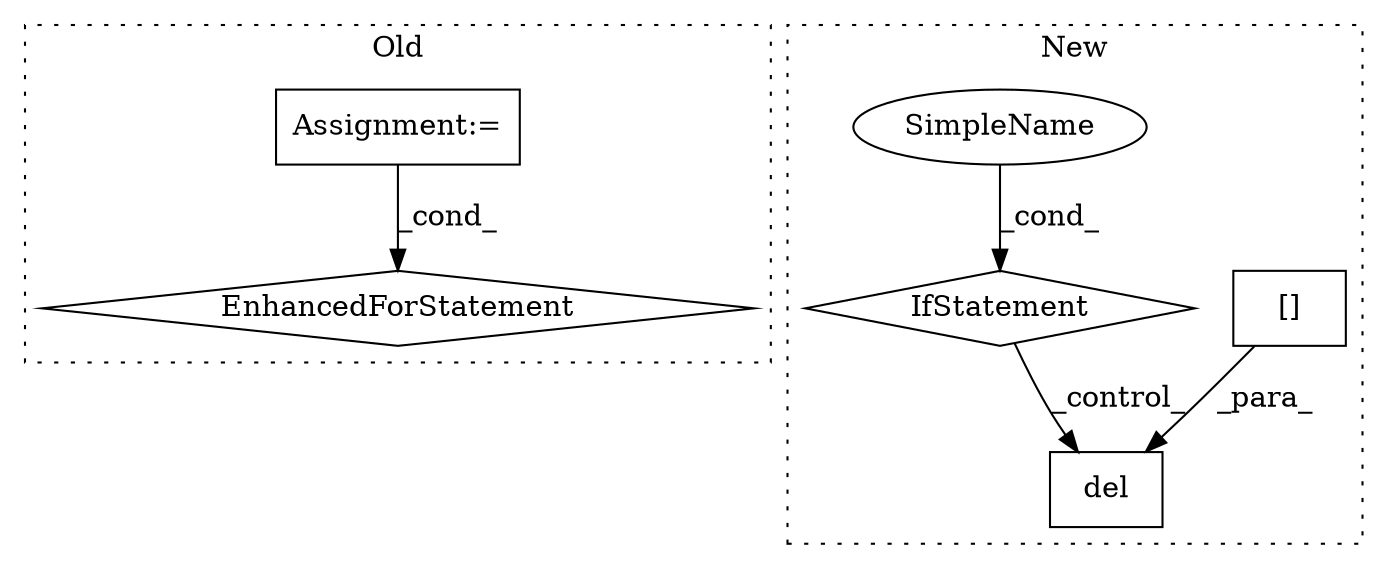 digraph G {
subgraph cluster0 {
1 [label="EnhancedForStatement" a="70" s="10864,10958" l="57,2" shape="diamond"];
6 [label="Assignment:=" a="7" s="10864,10958" l="57,2" shape="box"];
label = "Old";
style="dotted";
}
subgraph cluster1 {
2 [label="del" a="32" s="11105,11131" l="4,1" shape="box"];
3 [label="[]" a="2" s="11109,11130" l="19,1" shape="box"];
4 [label="IfStatement" a="25" s="10990,11091" l="4,2" shape="diamond"];
5 [label="SimpleName" a="42" s="" l="" shape="ellipse"];
label = "New";
style="dotted";
}
3 -> 2 [label="_para_"];
4 -> 2 [label="_control_"];
5 -> 4 [label="_cond_"];
6 -> 1 [label="_cond_"];
}